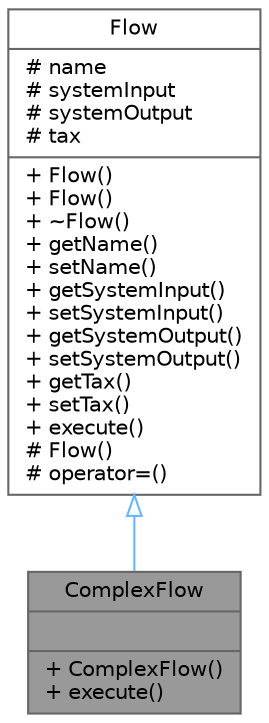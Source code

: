 digraph "ComplexFlow"
{
 // LATEX_PDF_SIZE
  bgcolor="transparent";
  edge [fontname=Helvetica,fontsize=10,labelfontname=Helvetica,labelfontsize=10];
  node [fontname=Helvetica,fontsize=10,shape=box,height=0.2,width=0.4];
  Node1 [shape=record,label="{ComplexFlow\n||+ ComplexFlow()\l+ execute()\l}",height=0.2,width=0.4,color="gray40", fillcolor="grey60", style="filled", fontcolor="black",tooltip=" "];
  Node2 -> Node1 [dir="back",color="steelblue1",style="solid",arrowtail="onormal"];
  Node2 [shape=record,label="{Flow\n|# name\l# systemInput\l# systemOutput\l# tax\l|+ Flow()\l+ Flow()\l+ ~Flow()\l+ getName()\l+ setName()\l+ getSystemInput()\l+ setSystemInput()\l+ getSystemOutput()\l+ setSystemOutput()\l+ getTax()\l+ setTax()\l+ execute()\l# Flow()\l# operator=()\l}",height=0.2,width=0.4,color="gray40", fillcolor="white", style="filled",URL="$class_flow.html",tooltip="Flows abstract class."];
}
